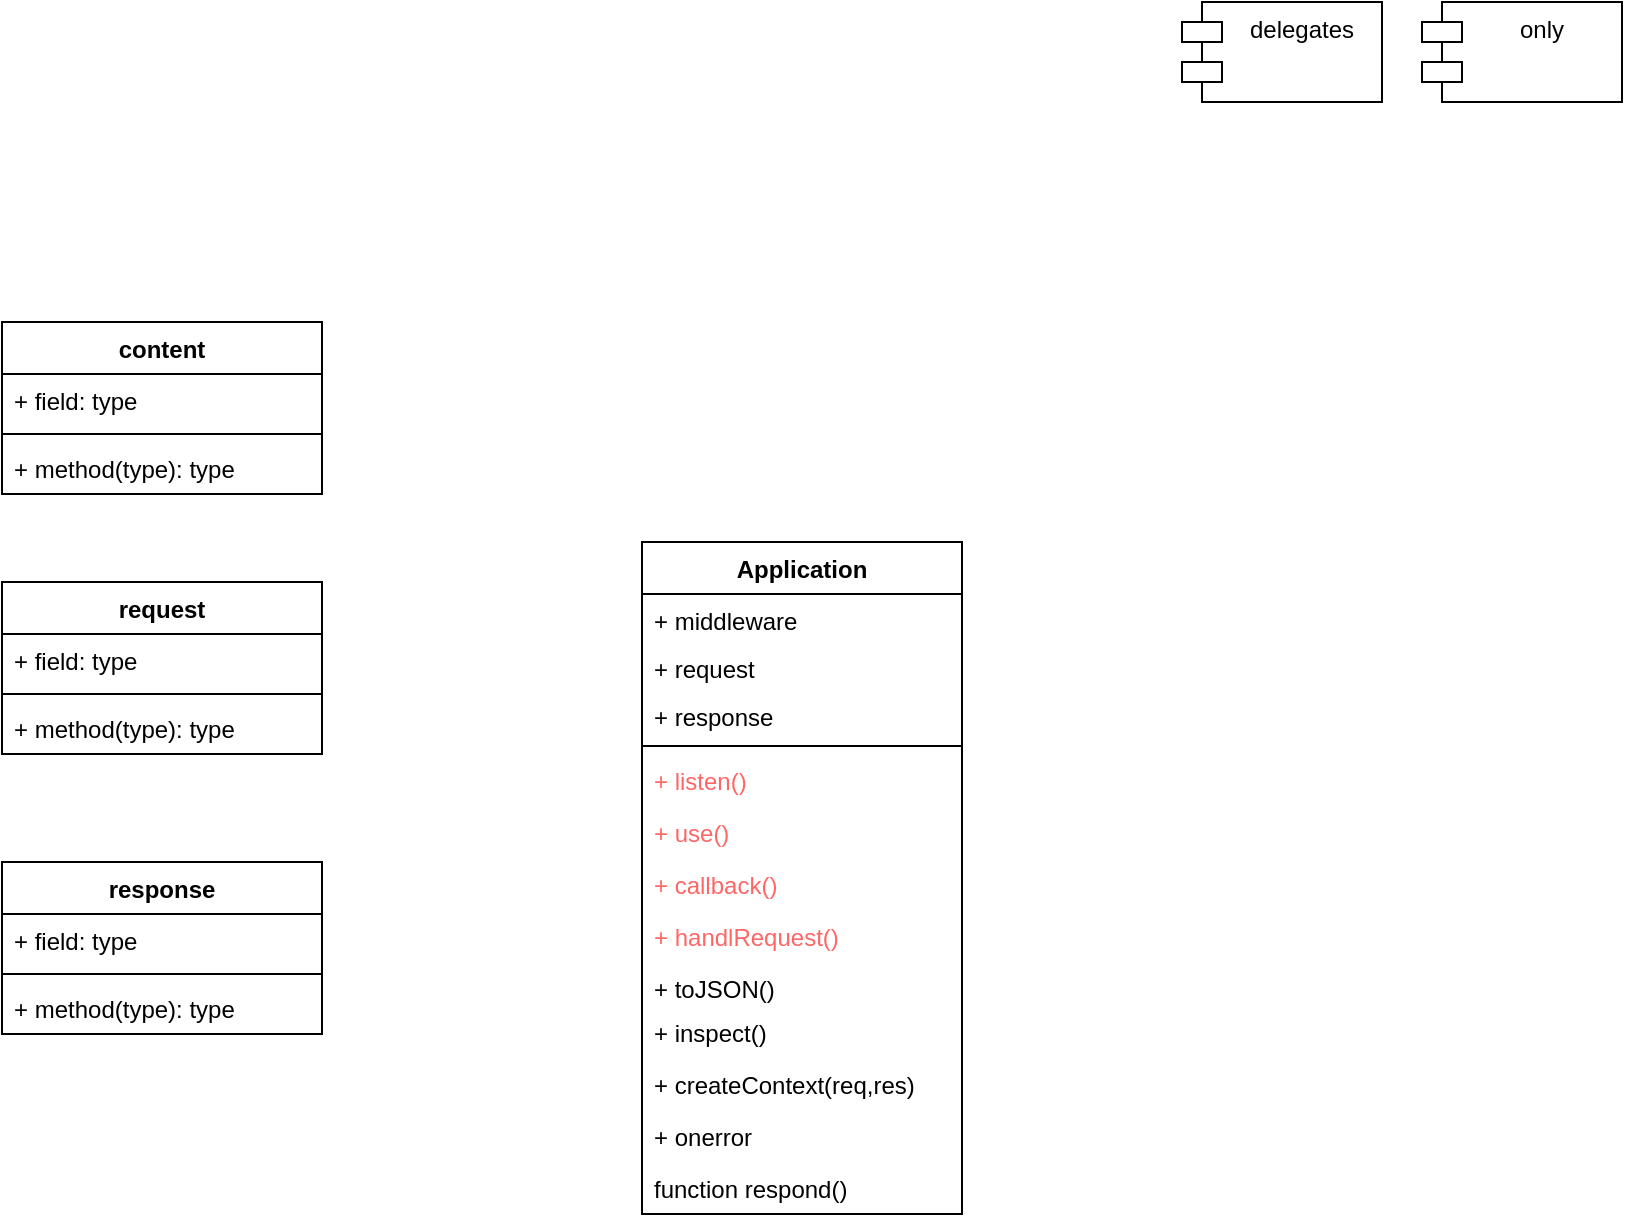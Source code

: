 <mxfile version="17.1.0" type="github">
  <diagram id="yBycVTJ7tKCJJlw7P7TP" name="Page-1">
    <mxGraphModel dx="1426" dy="794" grid="1" gridSize="10" guides="1" tooltips="1" connect="1" arrows="1" fold="1" page="1" pageScale="1" pageWidth="3300" pageHeight="4681" math="0" shadow="0">
      <root>
        <mxCell id="0" />
        <mxCell id="1" parent="0" />
        <mxCell id="a9YWchOLcWsTPvhnIxzf-5" value="Application" style="swimlane;fontStyle=1;align=center;verticalAlign=top;childLayout=stackLayout;horizontal=1;startSize=26;horizontalStack=0;resizeParent=1;resizeParentMax=0;resizeLast=0;collapsible=1;marginBottom=0;" vertex="1" parent="1">
          <mxGeometry x="650" y="330" width="160" height="336" as="geometry" />
        </mxCell>
        <mxCell id="a9YWchOLcWsTPvhnIxzf-11" value="+ middleware&#xa;" style="text;strokeColor=none;fillColor=none;align=left;verticalAlign=top;spacingLeft=4;spacingRight=4;overflow=hidden;rotatable=0;points=[[0,0.5],[1,0.5]];portConstraint=eastwest;" vertex="1" parent="a9YWchOLcWsTPvhnIxzf-5">
          <mxGeometry y="26" width="160" height="24" as="geometry" />
        </mxCell>
        <mxCell id="a9YWchOLcWsTPvhnIxzf-12" value="+ request" style="text;strokeColor=none;fillColor=none;align=left;verticalAlign=top;spacingLeft=4;spacingRight=4;overflow=hidden;rotatable=0;points=[[0,0.5],[1,0.5]];portConstraint=eastwest;" vertex="1" parent="a9YWchOLcWsTPvhnIxzf-5">
          <mxGeometry y="50" width="160" height="24" as="geometry" />
        </mxCell>
        <mxCell id="a9YWchOLcWsTPvhnIxzf-6" value="+ response" style="text;strokeColor=none;fillColor=none;align=left;verticalAlign=top;spacingLeft=4;spacingRight=4;overflow=hidden;rotatable=0;points=[[0,0.5],[1,0.5]];portConstraint=eastwest;" vertex="1" parent="a9YWchOLcWsTPvhnIxzf-5">
          <mxGeometry y="74" width="160" height="24" as="geometry" />
        </mxCell>
        <mxCell id="a9YWchOLcWsTPvhnIxzf-7" value="" style="line;strokeWidth=1;fillColor=none;align=left;verticalAlign=middle;spacingTop=-1;spacingLeft=3;spacingRight=3;rotatable=0;labelPosition=right;points=[];portConstraint=eastwest;" vertex="1" parent="a9YWchOLcWsTPvhnIxzf-5">
          <mxGeometry y="98" width="160" height="8" as="geometry" />
        </mxCell>
        <mxCell id="a9YWchOLcWsTPvhnIxzf-25" value="+ listen()" style="text;strokeColor=none;fillColor=none;align=left;verticalAlign=top;spacingLeft=4;spacingRight=4;overflow=hidden;rotatable=0;points=[[0,0.5],[1,0.5]];portConstraint=eastwest;fontColor=#FF6666;" vertex="1" parent="a9YWchOLcWsTPvhnIxzf-5">
          <mxGeometry y="106" width="160" height="26" as="geometry" />
        </mxCell>
        <mxCell id="a9YWchOLcWsTPvhnIxzf-31" value="+ use()" style="text;strokeColor=none;fillColor=none;align=left;verticalAlign=top;spacingLeft=4;spacingRight=4;overflow=hidden;rotatable=0;points=[[0,0.5],[1,0.5]];portConstraint=eastwest;fontColor=#FF6666;" vertex="1" parent="a9YWchOLcWsTPvhnIxzf-5">
          <mxGeometry y="132" width="160" height="26" as="geometry" />
        </mxCell>
        <mxCell id="a9YWchOLcWsTPvhnIxzf-32" value="+ callback()" style="text;strokeColor=none;fillColor=none;align=left;verticalAlign=top;spacingLeft=4;spacingRight=4;overflow=hidden;rotatable=0;points=[[0,0.5],[1,0.5]];portConstraint=eastwest;fontColor=#FF6666;" vertex="1" parent="a9YWchOLcWsTPvhnIxzf-5">
          <mxGeometry y="158" width="160" height="26" as="geometry" />
        </mxCell>
        <mxCell id="a9YWchOLcWsTPvhnIxzf-28" value="+ handlRequest()" style="text;strokeColor=none;fillColor=none;align=left;verticalAlign=top;spacingLeft=4;spacingRight=4;overflow=hidden;rotatable=0;points=[[0,0.5],[1,0.5]];portConstraint=eastwest;fontColor=#FF6666;" vertex="1" parent="a9YWchOLcWsTPvhnIxzf-5">
          <mxGeometry y="184" width="160" height="26" as="geometry" />
        </mxCell>
        <mxCell id="a9YWchOLcWsTPvhnIxzf-29" value="+ toJSON()" style="text;strokeColor=none;fillColor=none;align=left;verticalAlign=top;spacingLeft=4;spacingRight=4;overflow=hidden;rotatable=0;points=[[0,0.5],[1,0.5]];portConstraint=eastwest;" vertex="1" parent="a9YWchOLcWsTPvhnIxzf-5">
          <mxGeometry y="210" width="160" height="22" as="geometry" />
        </mxCell>
        <mxCell id="a9YWchOLcWsTPvhnIxzf-30" value="+ inspect()" style="text;strokeColor=none;fillColor=none;align=left;verticalAlign=top;spacingLeft=4;spacingRight=4;overflow=hidden;rotatable=0;points=[[0,0.5],[1,0.5]];portConstraint=eastwest;" vertex="1" parent="a9YWchOLcWsTPvhnIxzf-5">
          <mxGeometry y="232" width="160" height="26" as="geometry" />
        </mxCell>
        <mxCell id="a9YWchOLcWsTPvhnIxzf-34" value="+ createContext(req,res)" style="text;strokeColor=none;fillColor=none;align=left;verticalAlign=top;spacingLeft=4;spacingRight=4;overflow=hidden;rotatable=0;points=[[0,0.5],[1,0.5]];portConstraint=eastwest;" vertex="1" parent="a9YWchOLcWsTPvhnIxzf-5">
          <mxGeometry y="258" width="160" height="26" as="geometry" />
        </mxCell>
        <mxCell id="a9YWchOLcWsTPvhnIxzf-33" value="+ onerror" style="text;strokeColor=none;fillColor=none;align=left;verticalAlign=top;spacingLeft=4;spacingRight=4;overflow=hidden;rotatable=0;points=[[0,0.5],[1,0.5]];portConstraint=eastwest;" vertex="1" parent="a9YWchOLcWsTPvhnIxzf-5">
          <mxGeometry y="284" width="160" height="26" as="geometry" />
        </mxCell>
        <mxCell id="a9YWchOLcWsTPvhnIxzf-8" value="function respond()" style="text;strokeColor=none;fillColor=none;align=left;verticalAlign=top;spacingLeft=4;spacingRight=4;overflow=hidden;rotatable=0;points=[[0,0.5],[1,0.5]];portConstraint=eastwest;" vertex="1" parent="a9YWchOLcWsTPvhnIxzf-5">
          <mxGeometry y="310" width="160" height="26" as="geometry" />
        </mxCell>
        <mxCell id="a9YWchOLcWsTPvhnIxzf-13" value="content" style="swimlane;fontStyle=1;align=center;verticalAlign=top;childLayout=stackLayout;horizontal=1;startSize=26;horizontalStack=0;resizeParent=1;resizeParentMax=0;resizeLast=0;collapsible=1;marginBottom=0;" vertex="1" parent="1">
          <mxGeometry x="330" y="220" width="160" height="86" as="geometry" />
        </mxCell>
        <mxCell id="a9YWchOLcWsTPvhnIxzf-14" value="+ field: type" style="text;strokeColor=none;fillColor=none;align=left;verticalAlign=top;spacingLeft=4;spacingRight=4;overflow=hidden;rotatable=0;points=[[0,0.5],[1,0.5]];portConstraint=eastwest;" vertex="1" parent="a9YWchOLcWsTPvhnIxzf-13">
          <mxGeometry y="26" width="160" height="26" as="geometry" />
        </mxCell>
        <mxCell id="a9YWchOLcWsTPvhnIxzf-15" value="" style="line;strokeWidth=1;fillColor=none;align=left;verticalAlign=middle;spacingTop=-1;spacingLeft=3;spacingRight=3;rotatable=0;labelPosition=right;points=[];portConstraint=eastwest;" vertex="1" parent="a9YWchOLcWsTPvhnIxzf-13">
          <mxGeometry y="52" width="160" height="8" as="geometry" />
        </mxCell>
        <mxCell id="a9YWchOLcWsTPvhnIxzf-16" value="+ method(type): type" style="text;strokeColor=none;fillColor=none;align=left;verticalAlign=top;spacingLeft=4;spacingRight=4;overflow=hidden;rotatable=0;points=[[0,0.5],[1,0.5]];portConstraint=eastwest;" vertex="1" parent="a9YWchOLcWsTPvhnIxzf-13">
          <mxGeometry y="60" width="160" height="26" as="geometry" />
        </mxCell>
        <mxCell id="a9YWchOLcWsTPvhnIxzf-17" value="request" style="swimlane;fontStyle=1;align=center;verticalAlign=top;childLayout=stackLayout;horizontal=1;startSize=26;horizontalStack=0;resizeParent=1;resizeParentMax=0;resizeLast=0;collapsible=1;marginBottom=0;" vertex="1" parent="1">
          <mxGeometry x="330" y="350" width="160" height="86" as="geometry" />
        </mxCell>
        <mxCell id="a9YWchOLcWsTPvhnIxzf-18" value="+ field: type" style="text;strokeColor=none;fillColor=none;align=left;verticalAlign=top;spacingLeft=4;spacingRight=4;overflow=hidden;rotatable=0;points=[[0,0.5],[1,0.5]];portConstraint=eastwest;" vertex="1" parent="a9YWchOLcWsTPvhnIxzf-17">
          <mxGeometry y="26" width="160" height="26" as="geometry" />
        </mxCell>
        <mxCell id="a9YWchOLcWsTPvhnIxzf-19" value="" style="line;strokeWidth=1;fillColor=none;align=left;verticalAlign=middle;spacingTop=-1;spacingLeft=3;spacingRight=3;rotatable=0;labelPosition=right;points=[];portConstraint=eastwest;" vertex="1" parent="a9YWchOLcWsTPvhnIxzf-17">
          <mxGeometry y="52" width="160" height="8" as="geometry" />
        </mxCell>
        <mxCell id="a9YWchOLcWsTPvhnIxzf-20" value="+ method(type): type" style="text;strokeColor=none;fillColor=none;align=left;verticalAlign=top;spacingLeft=4;spacingRight=4;overflow=hidden;rotatable=0;points=[[0,0.5],[1,0.5]];portConstraint=eastwest;" vertex="1" parent="a9YWchOLcWsTPvhnIxzf-17">
          <mxGeometry y="60" width="160" height="26" as="geometry" />
        </mxCell>
        <mxCell id="a9YWchOLcWsTPvhnIxzf-21" value="response" style="swimlane;fontStyle=1;align=center;verticalAlign=top;childLayout=stackLayout;horizontal=1;startSize=26;horizontalStack=0;resizeParent=1;resizeParentMax=0;resizeLast=0;collapsible=1;marginBottom=0;" vertex="1" parent="1">
          <mxGeometry x="330" y="490" width="160" height="86" as="geometry" />
        </mxCell>
        <mxCell id="a9YWchOLcWsTPvhnIxzf-22" value="+ field: type" style="text;strokeColor=none;fillColor=none;align=left;verticalAlign=top;spacingLeft=4;spacingRight=4;overflow=hidden;rotatable=0;points=[[0,0.5],[1,0.5]];portConstraint=eastwest;" vertex="1" parent="a9YWchOLcWsTPvhnIxzf-21">
          <mxGeometry y="26" width="160" height="26" as="geometry" />
        </mxCell>
        <mxCell id="a9YWchOLcWsTPvhnIxzf-23" value="" style="line;strokeWidth=1;fillColor=none;align=left;verticalAlign=middle;spacingTop=-1;spacingLeft=3;spacingRight=3;rotatable=0;labelPosition=right;points=[];portConstraint=eastwest;" vertex="1" parent="a9YWchOLcWsTPvhnIxzf-21">
          <mxGeometry y="52" width="160" height="8" as="geometry" />
        </mxCell>
        <mxCell id="a9YWchOLcWsTPvhnIxzf-24" value="+ method(type): type" style="text;strokeColor=none;fillColor=none;align=left;verticalAlign=top;spacingLeft=4;spacingRight=4;overflow=hidden;rotatable=0;points=[[0,0.5],[1,0.5]];portConstraint=eastwest;" vertex="1" parent="a9YWchOLcWsTPvhnIxzf-21">
          <mxGeometry y="60" width="160" height="26" as="geometry" />
        </mxCell>
        <mxCell id="a9YWchOLcWsTPvhnIxzf-27" value="only&#xa;" style="shape=module;align=left;spacingLeft=20;align=center;verticalAlign=top;" vertex="1" parent="1">
          <mxGeometry x="1040" y="60" width="100" height="50" as="geometry" />
        </mxCell>
        <mxCell id="a9YWchOLcWsTPvhnIxzf-35" value="delegates" style="shape=module;align=left;spacingLeft=20;align=center;verticalAlign=top;" vertex="1" parent="1">
          <mxGeometry x="920" y="60" width="100" height="50" as="geometry" />
        </mxCell>
      </root>
    </mxGraphModel>
  </diagram>
</mxfile>

